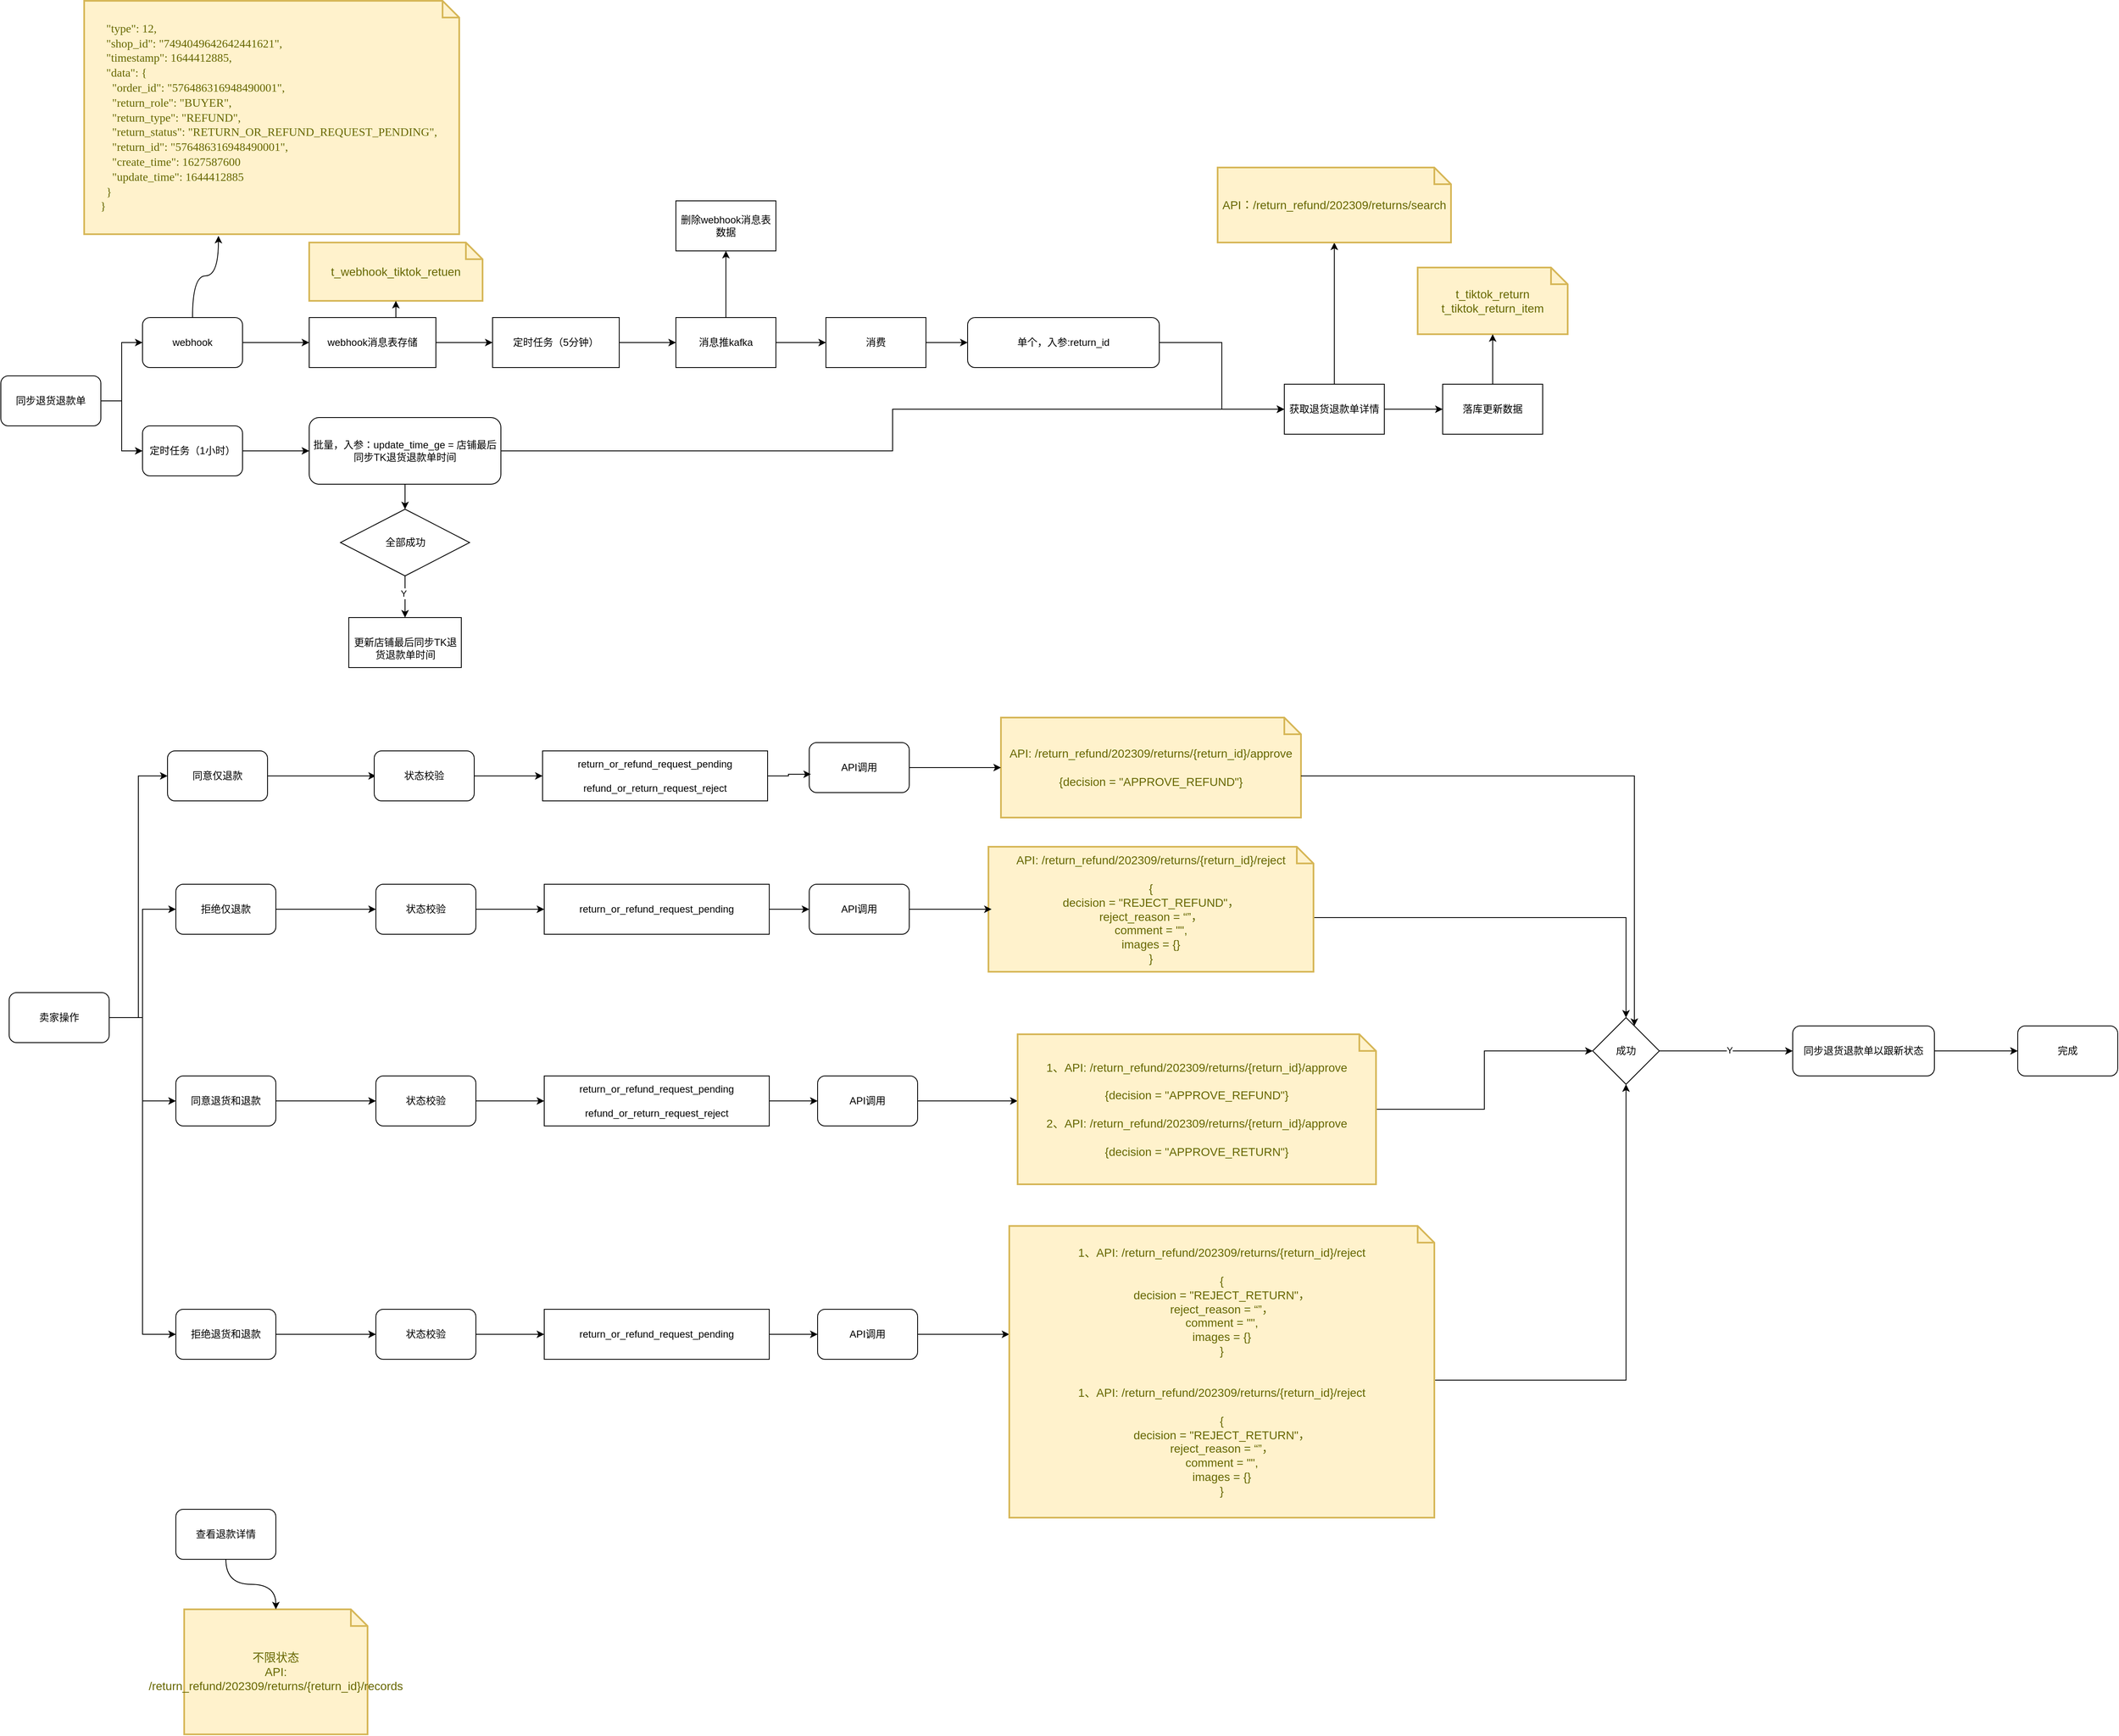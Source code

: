 <mxfile version="23.0.2" type="github">
  <diagram name="第 1 页" id="7Wf6cqTyHwaIPKZCL2vt">
    <mxGraphModel dx="1434" dy="2712" grid="1" gridSize="10" guides="1" tooltips="1" connect="1" arrows="1" fold="1" page="1" pageScale="1" pageWidth="1200" pageHeight="1920" math="0" shadow="0">
      <root>
        <mxCell id="0" />
        <mxCell id="1" parent="0" />
        <mxCell id="cwitm3p27Mh2OY6QhC1o-39" value="" style="edgeStyle=orthogonalEdgeStyle;rounded=0;orthogonalLoop=1;jettySize=auto;html=1;" edge="1" parent="1" source="cwitm3p27Mh2OY6QhC1o-1">
          <mxGeometry relative="1" as="geometry">
            <mxPoint x="370" y="130" as="targetPoint" />
          </mxGeometry>
        </mxCell>
        <mxCell id="cwitm3p27Mh2OY6QhC1o-1" value="webhook" style="rounded=1;whiteSpace=wrap;html=1;" vertex="1" parent="1">
          <mxGeometry x="170" y="100" width="120" height="60" as="geometry" />
        </mxCell>
        <mxCell id="cwitm3p27Mh2OY6QhC1o-25" style="edgeStyle=orthogonalEdgeStyle;rounded=0;orthogonalLoop=1;jettySize=auto;html=1;exitX=1;exitY=0.5;exitDx=0;exitDy=0;entryX=0;entryY=0.5;entryDx=0;entryDy=0;" edge="1" parent="1" source="cwitm3p27Mh2OY6QhC1o-2" target="cwitm3p27Mh2OY6QhC1o-1">
          <mxGeometry relative="1" as="geometry" />
        </mxCell>
        <mxCell id="cwitm3p27Mh2OY6QhC1o-26" style="edgeStyle=orthogonalEdgeStyle;rounded=0;orthogonalLoop=1;jettySize=auto;html=1;exitX=1;exitY=0.5;exitDx=0;exitDy=0;entryX=0;entryY=0.5;entryDx=0;entryDy=0;" edge="1" parent="1" source="cwitm3p27Mh2OY6QhC1o-2" target="cwitm3p27Mh2OY6QhC1o-3">
          <mxGeometry relative="1" as="geometry" />
        </mxCell>
        <mxCell id="cwitm3p27Mh2OY6QhC1o-2" value="同步退货退款单" style="rounded=1;whiteSpace=wrap;html=1;" vertex="1" parent="1">
          <mxGeometry y="170" width="120" height="60" as="geometry" />
        </mxCell>
        <mxCell id="cwitm3p27Mh2OY6QhC1o-18" value="" style="edgeStyle=orthogonalEdgeStyle;rounded=0;orthogonalLoop=1;jettySize=auto;html=1;" edge="1" parent="1" source="cwitm3p27Mh2OY6QhC1o-3" target="cwitm3p27Mh2OY6QhC1o-17">
          <mxGeometry relative="1" as="geometry" />
        </mxCell>
        <mxCell id="cwitm3p27Mh2OY6QhC1o-3" value="定时任务（1小时）" style="rounded=1;whiteSpace=wrap;html=1;" vertex="1" parent="1">
          <mxGeometry x="170" y="230" width="120" height="60" as="geometry" />
        </mxCell>
        <mxCell id="cwitm3p27Mh2OY6QhC1o-51" style="edgeStyle=orthogonalEdgeStyle;rounded=0;orthogonalLoop=1;jettySize=auto;html=1;exitX=1;exitY=0.5;exitDx=0;exitDy=0;entryX=0;entryY=0.5;entryDx=0;entryDy=0;" edge="1" parent="1" source="cwitm3p27Mh2OY6QhC1o-10" target="cwitm3p27Mh2OY6QhC1o-16">
          <mxGeometry relative="1" as="geometry" />
        </mxCell>
        <mxCell id="cwitm3p27Mh2OY6QhC1o-10" value="单个，入参:return_id" style="whiteSpace=wrap;html=1;rounded=1;" vertex="1" parent="1">
          <mxGeometry x="1160" y="100" width="230" height="60" as="geometry" />
        </mxCell>
        <mxCell id="cwitm3p27Mh2OY6QhC1o-14" value="&lt;pre style=&quot;outline: none; font-family: Courier; font-size: 14px; border: 0px; margin: 0px; padding: 0px; box-sizing: border-box; font-style: normal; font-variant-ligatures: normal; font-variant-caps: normal; font-weight: 400; letter-spacing: normal; text-align: start; text-indent: 0px; text-transform: none; word-spacing: 0px; -webkit-text-stroke-width: 0px; text-decoration-thickness: initial; text-decoration-style: initial; text-decoration-color: initial; display: block; color: var(--zep-neutral-text1); overflow-wrap: break-word; word-break: break-all; overflow-x: auto; background: var(--zep-neutral-bg2);&quot;&gt;&lt;code style=&quot;outline: none; font-family: monospace, monospace; font-size: 1em; border: 0px; margin: 0px; padding: 0px; box-sizing: border-box;&quot; class=&quot;language-JSON&quot;&gt;&lt;span style=&quot;outline: none; font-family: &amp;quot;TikTok Text&amp;quot;; margin: 0px; padding: 0px; border: 0px; -webkit-font-smoothing: antialiased; box-sizing: border-box;&quot;&gt;&lt;/span&gt;&lt;span style=&quot;outline: none; font-family: &amp;quot;TikTok Text&amp;quot;; margin: 0px; padding: 0px; border: 0px; -webkit-font-smoothing: antialiased; box-sizing: border-box;&quot;&gt;&lt;span style=&quot;outline: none; font-family: &amp;quot;TikTok Text&amp;quot;; margin: 0px; padding: 0px; border: 0px; -webkit-font-smoothing: antialiased; box-sizing: border-box;&quot;&gt;  &lt;/span&gt;&lt;span style=&quot;outline: none; font-family: &amp;quot;TikTok Text&amp;quot;; margin: 0px; padding: 0px; border: 0px; -webkit-font-smoothing: antialiased; box-sizing: border-box;&quot; class=&quot;hljs-attr&quot;&gt;&quot;type&quot;&lt;/span&gt;&lt;span style=&quot;outline: none; font-family: &amp;quot;TikTok Text&amp;quot;; margin: 0px; padding: 0px; border: 0px; -webkit-font-smoothing: antialiased; box-sizing: border-box;&quot;&gt;: &lt;/span&gt;&lt;span style=&quot;outline: none; font-family: &amp;quot;TikTok Text&amp;quot;; margin: 0px; padding: 0px; border: 0px; box-sizing: border-box; color: var(--zep-brand-normal); word-break: break-all;&quot;&gt;12&lt;/span&gt;&lt;span style=&quot;outline: none; font-family: &amp;quot;TikTok Text&amp;quot;; margin: 0px; padding: 0px; border: 0px; -webkit-font-smoothing: antialiased; box-sizing: border-box;&quot;&gt;,  &lt;br/&gt;&lt;/span&gt;&lt;/span&gt;&lt;span style=&quot;outline: none; font-family: &amp;quot;TikTok Text&amp;quot;; margin: 0px; padding: 0px; border: 0px; -webkit-font-smoothing: antialiased; box-sizing: border-box;&quot;&gt;&lt;span style=&quot;outline: none; font-family: &amp;quot;TikTok Text&amp;quot;; margin: 0px; padding: 0px; border: 0px; -webkit-font-smoothing: antialiased; box-sizing: border-box;&quot;&gt;  &lt;/span&gt;&lt;span style=&quot;outline: none; font-family: &amp;quot;TikTok Text&amp;quot;; margin: 0px; padding: 0px; border: 0px; -webkit-font-smoothing: antialiased; box-sizing: border-box;&quot; class=&quot;hljs-attr&quot;&gt;&quot;shop_id&quot;&lt;/span&gt;&lt;span style=&quot;outline: none; font-family: &amp;quot;TikTok Text&amp;quot;; margin: 0px; padding: 0px; border: 0px; -webkit-font-smoothing: antialiased; box-sizing: border-box;&quot;&gt;: &lt;/span&gt;&lt;span style=&quot;outline: none; font-family: &amp;quot;TikTok Text&amp;quot;; margin: 0px; padding: 0px; border: 0px; box-sizing: border-box; color: var(--zep-brand-normal); word-break: break-all;&quot;&gt;&quot;7494049642642441621&quot;&lt;/span&gt;&lt;span style=&quot;outline: none; font-family: &amp;quot;TikTok Text&amp;quot;; margin: 0px; padding: 0px; border: 0px; -webkit-font-smoothing: antialiased; box-sizing: border-box;&quot;&gt;,  &lt;br/&gt;&lt;/span&gt;&lt;/span&gt;&lt;span style=&quot;outline: none; font-family: &amp;quot;TikTok Text&amp;quot;; margin: 0px; padding: 0px; border: 0px; -webkit-font-smoothing: antialiased; box-sizing: border-box;&quot;&gt;&lt;span style=&quot;outline: none; font-family: &amp;quot;TikTok Text&amp;quot;; margin: 0px; padding: 0px; border: 0px; -webkit-font-smoothing: antialiased; box-sizing: border-box;&quot;&gt;  &lt;/span&gt;&lt;span style=&quot;outline: none; font-family: &amp;quot;TikTok Text&amp;quot;; margin: 0px; padding: 0px; border: 0px; -webkit-font-smoothing: antialiased; box-sizing: border-box;&quot; class=&quot;hljs-attr&quot;&gt;&quot;timestamp&quot;&lt;/span&gt;&lt;span style=&quot;outline: none; font-family: &amp;quot;TikTok Text&amp;quot;; margin: 0px; padding: 0px; border: 0px; -webkit-font-smoothing: antialiased; box-sizing: border-box;&quot;&gt;: &lt;/span&gt;&lt;span style=&quot;outline: none; font-family: &amp;quot;TikTok Text&amp;quot;; margin: 0px; padding: 0px; border: 0px; box-sizing: border-box; color: var(--zep-brand-normal); word-break: break-all;&quot;&gt;1644412885&lt;/span&gt;&lt;span style=&quot;outline: none; font-family: &amp;quot;TikTok Text&amp;quot;; margin: 0px; padding: 0px; border: 0px; -webkit-font-smoothing: antialiased; box-sizing: border-box;&quot;&gt;,  &lt;br/&gt;&lt;/span&gt;&lt;/span&gt;&lt;span style=&quot;outline: none; font-family: &amp;quot;TikTok Text&amp;quot;; margin: 0px; padding: 0px; border: 0px; -webkit-font-smoothing: antialiased; box-sizing: border-box;&quot;&gt;&lt;span style=&quot;outline: none; font-family: &amp;quot;TikTok Text&amp;quot;; margin: 0px; padding: 0px; border: 0px; -webkit-font-smoothing: antialiased; box-sizing: border-box;&quot;&gt;  &lt;/span&gt;&lt;span style=&quot;outline: none; font-family: &amp;quot;TikTok Text&amp;quot;; margin: 0px; padding: 0px; border: 0px; -webkit-font-smoothing: antialiased; box-sizing: border-box;&quot; class=&quot;hljs-attr&quot;&gt;&quot;data&quot;&lt;/span&gt;&lt;span style=&quot;outline: none; font-family: &amp;quot;TikTok Text&amp;quot;; margin: 0px; padding: 0px; border: 0px; -webkit-font-smoothing: antialiased; box-sizing: border-box;&quot;&gt;: {  &lt;br/&gt;&lt;/span&gt;&lt;/span&gt;&lt;span style=&quot;outline: none; font-family: &amp;quot;TikTok Text&amp;quot;; margin: 0px; padding: 0px; border: 0px; -webkit-font-smoothing: antialiased; box-sizing: border-box;&quot;&gt;&lt;span style=&quot;outline: none; font-family: &amp;quot;TikTok Text&amp;quot;; margin: 0px; padding: 0px; border: 0px; -webkit-font-smoothing: antialiased; box-sizing: border-box;&quot;&gt;    &lt;/span&gt;&lt;span style=&quot;outline: none; font-family: &amp;quot;TikTok Text&amp;quot;; margin: 0px; padding: 0px; border: 0px; -webkit-font-smoothing: antialiased; box-sizing: border-box;&quot; class=&quot;hljs-attr&quot;&gt;&quot;order_id&quot;&lt;/span&gt;&lt;span style=&quot;outline: none; font-family: &amp;quot;TikTok Text&amp;quot;; margin: 0px; padding: 0px; border: 0px; -webkit-font-smoothing: antialiased; box-sizing: border-box;&quot;&gt;: &lt;/span&gt;&lt;span style=&quot;outline: none; font-family: &amp;quot;TikTok Text&amp;quot;; margin: 0px; padding: 0px; border: 0px; box-sizing: border-box; color: var(--zep-brand-normal); word-break: break-all;&quot;&gt;&quot;576486316948490001&quot;&lt;/span&gt;&lt;span style=&quot;outline: none; font-family: &amp;quot;TikTok Text&amp;quot;; margin: 0px; padding: 0px; border: 0px; -webkit-font-smoothing: antialiased; box-sizing: border-box;&quot;&gt;,  &lt;br/&gt;&lt;/span&gt;&lt;/span&gt;&lt;span style=&quot;outline: none; font-family: &amp;quot;TikTok Text&amp;quot;; margin: 0px; padding: 0px; border: 0px; -webkit-font-smoothing: antialiased; box-sizing: border-box;&quot;&gt;&lt;span style=&quot;outline: none; font-family: &amp;quot;TikTok Text&amp;quot;; margin: 0px; padding: 0px; border: 0px; -webkit-font-smoothing: antialiased; box-sizing: border-box;&quot;&gt;    &lt;/span&gt;&lt;span style=&quot;outline: none; font-family: &amp;quot;TikTok Text&amp;quot;; margin: 0px; padding: 0px; border: 0px; -webkit-font-smoothing: antialiased; box-sizing: border-box;&quot; class=&quot;hljs-attr&quot;&gt;&quot;return_role&quot;&lt;/span&gt;&lt;span style=&quot;outline: none; font-family: &amp;quot;TikTok Text&amp;quot;; margin: 0px; padding: 0px; border: 0px; -webkit-font-smoothing: antialiased; box-sizing: border-box;&quot;&gt;: &lt;/span&gt;&lt;span style=&quot;outline: none; font-family: &amp;quot;TikTok Text&amp;quot;; margin: 0px; padding: 0px; border: 0px; box-sizing: border-box; color: var(--zep-brand-normal); word-break: break-all;&quot;&gt;&quot;BUYER&quot;&lt;/span&gt;&lt;span style=&quot;outline: none; font-family: &amp;quot;TikTok Text&amp;quot;; margin: 0px; padding: 0px; border: 0px; -webkit-font-smoothing: antialiased; box-sizing: border-box;&quot;&gt;,  &lt;br/&gt;&lt;/span&gt;&lt;/span&gt;&lt;span style=&quot;outline: none; font-family: &amp;quot;TikTok Text&amp;quot;; margin: 0px; padding: 0px; border: 0px; -webkit-font-smoothing: antialiased; box-sizing: border-box;&quot;&gt;&lt;span style=&quot;outline: none; font-family: &amp;quot;TikTok Text&amp;quot;; margin: 0px; padding: 0px; border: 0px; -webkit-font-smoothing: antialiased; box-sizing: border-box;&quot;&gt;    &lt;/span&gt;&lt;span style=&quot;outline: none; font-family: &amp;quot;TikTok Text&amp;quot;; margin: 0px; padding: 0px; border: 0px; -webkit-font-smoothing: antialiased; box-sizing: border-box;&quot; class=&quot;hljs-attr&quot;&gt;&quot;return_type&quot;&lt;/span&gt;&lt;span style=&quot;outline: none; font-family: &amp;quot;TikTok Text&amp;quot;; margin: 0px; padding: 0px; border: 0px; -webkit-font-smoothing: antialiased; box-sizing: border-box;&quot;&gt;: &lt;/span&gt;&lt;span style=&quot;outline: none; font-family: &amp;quot;TikTok Text&amp;quot;; margin: 0px; padding: 0px; border: 0px; box-sizing: border-box; color: var(--zep-brand-normal); word-break: break-all;&quot;&gt;&quot;REFUND&quot;&lt;/span&gt;&lt;span style=&quot;outline: none; font-family: &amp;quot;TikTok Text&amp;quot;; margin: 0px; padding: 0px; border: 0px; -webkit-font-smoothing: antialiased; box-sizing: border-box;&quot;&gt;,  &lt;br/&gt;&lt;/span&gt;&lt;/span&gt;&lt;span style=&quot;outline: none; font-family: &amp;quot;TikTok Text&amp;quot;; margin: 0px; padding: 0px; border: 0px; -webkit-font-smoothing: antialiased; box-sizing: border-box;&quot;&gt;&lt;span style=&quot;outline: none; font-family: &amp;quot;TikTok Text&amp;quot;; margin: 0px; padding: 0px; border: 0px; -webkit-font-smoothing: antialiased; box-sizing: border-box;&quot;&gt;    &lt;/span&gt;&lt;span style=&quot;outline: none; font-family: &amp;quot;TikTok Text&amp;quot;; margin: 0px; padding: 0px; border: 0px; -webkit-font-smoothing: antialiased; box-sizing: border-box;&quot; class=&quot;hljs-attr&quot;&gt;&quot;return_status&quot;&lt;/span&gt;&lt;span style=&quot;outline: none; font-family: &amp;quot;TikTok Text&amp;quot;; margin: 0px; padding: 0px; border: 0px; -webkit-font-smoothing: antialiased; box-sizing: border-box;&quot;&gt;: &lt;/span&gt;&lt;span style=&quot;outline: none; font-family: &amp;quot;TikTok Text&amp;quot;; margin: 0px; padding: 0px; border: 0px; box-sizing: border-box; color: var(--zep-brand-normal); word-break: break-all;&quot;&gt;&quot;RETURN_OR_REFUND_REQUEST_PENDING&quot;&lt;/span&gt;&lt;span style=&quot;outline: none; font-family: &amp;quot;TikTok Text&amp;quot;; margin: 0px; padding: 0px; border: 0px; -webkit-font-smoothing: antialiased; box-sizing: border-box;&quot;&gt;,  &lt;br/&gt;&lt;/span&gt;&lt;/span&gt;&lt;span style=&quot;outline: none; font-family: &amp;quot;TikTok Text&amp;quot;; margin: 0px; padding: 0px; border: 0px; -webkit-font-smoothing: antialiased; box-sizing: border-box;&quot;&gt;&lt;span style=&quot;outline: none; font-family: &amp;quot;TikTok Text&amp;quot;; margin: 0px; padding: 0px; border: 0px; -webkit-font-smoothing: antialiased; box-sizing: border-box;&quot;&gt;    &lt;/span&gt;&lt;span style=&quot;outline: none; font-family: &amp;quot;TikTok Text&amp;quot;; margin: 0px; padding: 0px; border: 0px; -webkit-font-smoothing: antialiased; box-sizing: border-box;&quot; class=&quot;hljs-attr&quot;&gt;&quot;return_id&quot;&lt;/span&gt;&lt;span style=&quot;outline: none; font-family: &amp;quot;TikTok Text&amp;quot;; margin: 0px; padding: 0px; border: 0px; -webkit-font-smoothing: antialiased; box-sizing: border-box;&quot;&gt;: &lt;/span&gt;&lt;span style=&quot;outline: none; font-family: &amp;quot;TikTok Text&amp;quot;; margin: 0px; padding: 0px; border: 0px; box-sizing: border-box; color: var(--zep-brand-normal); word-break: break-all;&quot;&gt;&quot;576486316948490001&quot;&lt;/span&gt;&lt;span style=&quot;outline: none; font-family: &amp;quot;TikTok Text&amp;quot;; margin: 0px; padding: 0px; border: 0px; -webkit-font-smoothing: antialiased; box-sizing: border-box;&quot;&gt;,  &lt;br/&gt;&lt;/span&gt;&lt;/span&gt;&lt;span style=&quot;outline: none; font-family: &amp;quot;TikTok Text&amp;quot;; margin: 0px; padding: 0px; border: 0px; -webkit-font-smoothing: antialiased; box-sizing: border-box;&quot;&gt;&lt;span style=&quot;outline: none; font-family: &amp;quot;TikTok Text&amp;quot;; margin: 0px; padding: 0px; border: 0px; -webkit-font-smoothing: antialiased; box-sizing: border-box;&quot;&gt;    &lt;/span&gt;&lt;span style=&quot;outline: none; font-family: &amp;quot;TikTok Text&amp;quot;; margin: 0px; padding: 0px; border: 0px; -webkit-font-smoothing: antialiased; box-sizing: border-box;&quot; class=&quot;hljs-attr&quot;&gt;&quot;create_time&quot;&lt;/span&gt;&lt;span style=&quot;outline: none; font-family: &amp;quot;TikTok Text&amp;quot;; margin: 0px; padding: 0px; border: 0px; -webkit-font-smoothing: antialiased; box-sizing: border-box;&quot;&gt;: &lt;/span&gt;&lt;span style=&quot;outline: none; font-family: &amp;quot;TikTok Text&amp;quot;; margin: 0px; padding: 0px; border: 0px; box-sizing: border-box; color: var(--zep-brand-normal); word-break: break-all;&quot;&gt;1627587600&lt;/span&gt;&lt;span style=&quot;outline: none; font-family: &amp;quot;TikTok Text&amp;quot;; margin: 0px; padding: 0px; border: 0px; -webkit-font-smoothing: antialiased; box-sizing: border-box;&quot;&gt;  &lt;br/&gt;&lt;/span&gt;&lt;/span&gt;&lt;span style=&quot;outline: none; font-family: &amp;quot;TikTok Text&amp;quot;; margin: 0px; padding: 0px; border: 0px; -webkit-font-smoothing: antialiased; box-sizing: border-box;&quot;&gt;&lt;span style=&quot;outline: none; font-family: &amp;quot;TikTok Text&amp;quot;; margin: 0px; padding: 0px; border: 0px; -webkit-font-smoothing: antialiased; box-sizing: border-box;&quot;&gt;    &lt;/span&gt;&lt;span style=&quot;outline: none; font-family: &amp;quot;TikTok Text&amp;quot;; margin: 0px; padding: 0px; border: 0px; box-sizing: border-box; color: var(--zep-brand-normal); word-break: break-all;&quot;&gt;&quot;update_time&quot;&lt;/span&gt;&lt;span style=&quot;outline: none; font-family: &amp;quot;TikTok Text&amp;quot;; margin: 0px; padding: 0px; border: 0px; -webkit-font-smoothing: antialiased; box-sizing: border-box;&quot;&gt;: &lt;/span&gt;&lt;span style=&quot;outline: none; font-family: &amp;quot;TikTok Text&amp;quot;; margin: 0px; padding: 0px; border: 0px; box-sizing: border-box; color: var(--zep-brand-normal); word-break: break-all;&quot;&gt;1644412885&lt;/span&gt;&lt;span style=&quot;outline: none; font-family: &amp;quot;TikTok Text&amp;quot;; margin: 0px; padding: 0px; border: 0px; -webkit-font-smoothing: antialiased; box-sizing: border-box;&quot;&gt;  &lt;br/&gt;&lt;/span&gt;&lt;/span&gt;&lt;span style=&quot;outline: none; font-family: &amp;quot;TikTok Text&amp;quot;; margin: 0px; padding: 0px; border: 0px; -webkit-font-smoothing: antialiased; box-sizing: border-box;&quot;&gt;  }  &lt;br/&gt;&lt;/span&gt;&lt;span style=&quot;outline: none; font-family: &amp;quot;TikTok Text&amp;quot;; margin: 0px; padding: 0px; border: 0px; -webkit-font-smoothing: antialiased; box-sizing: border-box;&quot;&gt;}&lt;/span&gt;&lt;/code&gt;&lt;/pre&gt;" style="shape=note;strokeWidth=2;fontSize=14;size=20;whiteSpace=wrap;html=1;fillColor=#fff2cc;strokeColor=#d6b656;fontColor=#666600;" vertex="1" parent="1">
          <mxGeometry x="100" y="-280" width="450" height="280" as="geometry" />
        </mxCell>
        <mxCell id="cwitm3p27Mh2OY6QhC1o-15" style="edgeStyle=orthogonalEdgeStyle;rounded=0;orthogonalLoop=1;jettySize=auto;html=1;exitX=0.5;exitY=0;exitDx=0;exitDy=0;entryX=0.358;entryY=1.007;entryDx=0;entryDy=0;entryPerimeter=0;curved=1;" edge="1" parent="1" source="cwitm3p27Mh2OY6QhC1o-1" target="cwitm3p27Mh2OY6QhC1o-14">
          <mxGeometry relative="1" as="geometry" />
        </mxCell>
        <mxCell id="cwitm3p27Mh2OY6QhC1o-24" style="edgeStyle=orthogonalEdgeStyle;rounded=0;orthogonalLoop=1;jettySize=auto;html=1;exitX=0.5;exitY=0;exitDx=0;exitDy=0;curved=1;" edge="1" parent="1" source="cwitm3p27Mh2OY6QhC1o-16" target="cwitm3p27Mh2OY6QhC1o-23">
          <mxGeometry relative="1" as="geometry" />
        </mxCell>
        <mxCell id="cwitm3p27Mh2OY6QhC1o-28" style="edgeStyle=orthogonalEdgeStyle;rounded=0;orthogonalLoop=1;jettySize=auto;html=1;exitX=1;exitY=0.5;exitDx=0;exitDy=0;" edge="1" parent="1" source="cwitm3p27Mh2OY6QhC1o-16" target="cwitm3p27Mh2OY6QhC1o-27">
          <mxGeometry relative="1" as="geometry" />
        </mxCell>
        <mxCell id="cwitm3p27Mh2OY6QhC1o-16" value="获取退货退款单详情" style="rounded=0;whiteSpace=wrap;html=1;" vertex="1" parent="1">
          <mxGeometry x="1540" y="180" width="120" height="60" as="geometry" />
        </mxCell>
        <mxCell id="cwitm3p27Mh2OY6QhC1o-32" style="edgeStyle=orthogonalEdgeStyle;rounded=0;orthogonalLoop=1;jettySize=auto;html=1;exitX=0.5;exitY=1;exitDx=0;exitDy=0;entryX=0.5;entryY=0;entryDx=0;entryDy=0;" edge="1" parent="1" source="cwitm3p27Mh2OY6QhC1o-17" target="cwitm3p27Mh2OY6QhC1o-31">
          <mxGeometry relative="1" as="geometry" />
        </mxCell>
        <mxCell id="cwitm3p27Mh2OY6QhC1o-52" style="edgeStyle=orthogonalEdgeStyle;rounded=0;orthogonalLoop=1;jettySize=auto;html=1;exitX=1;exitY=0.5;exitDx=0;exitDy=0;" edge="1" parent="1" source="cwitm3p27Mh2OY6QhC1o-17" target="cwitm3p27Mh2OY6QhC1o-16">
          <mxGeometry relative="1" as="geometry" />
        </mxCell>
        <mxCell id="cwitm3p27Mh2OY6QhC1o-17" value="批量，入参：update_time_ge = 店铺最后同步TK退货退款单时间" style="whiteSpace=wrap;html=1;rounded=1;" vertex="1" parent="1">
          <mxGeometry x="370" y="220" width="230" height="80" as="geometry" />
        </mxCell>
        <mxCell id="cwitm3p27Mh2OY6QhC1o-23" value="API：/return_refund/202309/returns/search" style="shape=note;strokeWidth=2;fontSize=14;size=20;whiteSpace=wrap;html=1;fillColor=#fff2cc;strokeColor=#d6b656;fontColor=#666600;" vertex="1" parent="1">
          <mxGeometry x="1460" y="-80" width="280" height="90" as="geometry" />
        </mxCell>
        <mxCell id="cwitm3p27Mh2OY6QhC1o-27" value="落库更新数据" style="rounded=0;whiteSpace=wrap;html=1;" vertex="1" parent="1">
          <mxGeometry x="1730" y="180" width="120" height="60" as="geometry" />
        </mxCell>
        <mxCell id="cwitm3p27Mh2OY6QhC1o-105" style="edgeStyle=orthogonalEdgeStyle;rounded=0;orthogonalLoop=1;jettySize=auto;html=1;exitX=1;exitY=0.5;exitDx=0;exitDy=0;entryX=0;entryY=0.5;entryDx=0;entryDy=0;" edge="1" parent="1" source="cwitm3p27Mh2OY6QhC1o-30" target="cwitm3p27Mh2OY6QhC1o-55">
          <mxGeometry relative="1" as="geometry" />
        </mxCell>
        <mxCell id="cwitm3p27Mh2OY6QhC1o-106" style="edgeStyle=orthogonalEdgeStyle;rounded=0;orthogonalLoop=1;jettySize=auto;html=1;exitX=1;exitY=0.5;exitDx=0;exitDy=0;entryX=0;entryY=0.5;entryDx=0;entryDy=0;" edge="1" parent="1" source="cwitm3p27Mh2OY6QhC1o-30" target="cwitm3p27Mh2OY6QhC1o-61">
          <mxGeometry relative="1" as="geometry" />
        </mxCell>
        <mxCell id="cwitm3p27Mh2OY6QhC1o-107" style="edgeStyle=orthogonalEdgeStyle;rounded=0;orthogonalLoop=1;jettySize=auto;html=1;exitX=1;exitY=0.5;exitDx=0;exitDy=0;entryX=0;entryY=0.5;entryDx=0;entryDy=0;" edge="1" parent="1" source="cwitm3p27Mh2OY6QhC1o-30" target="cwitm3p27Mh2OY6QhC1o-56">
          <mxGeometry relative="1" as="geometry" />
        </mxCell>
        <mxCell id="cwitm3p27Mh2OY6QhC1o-108" style="edgeStyle=orthogonalEdgeStyle;rounded=0;orthogonalLoop=1;jettySize=auto;html=1;exitX=1;exitY=0.5;exitDx=0;exitDy=0;entryX=0;entryY=0.5;entryDx=0;entryDy=0;" edge="1" parent="1" source="cwitm3p27Mh2OY6QhC1o-30" target="cwitm3p27Mh2OY6QhC1o-57">
          <mxGeometry relative="1" as="geometry" />
        </mxCell>
        <mxCell id="cwitm3p27Mh2OY6QhC1o-30" value="卖家操作" style="rounded=1;whiteSpace=wrap;html=1;" vertex="1" parent="1">
          <mxGeometry x="10" y="910" width="120" height="60" as="geometry" />
        </mxCell>
        <mxCell id="cwitm3p27Mh2OY6QhC1o-34" value="" style="edgeStyle=orthogonalEdgeStyle;rounded=0;orthogonalLoop=1;jettySize=auto;html=1;" edge="1" parent="1" source="cwitm3p27Mh2OY6QhC1o-31" target="cwitm3p27Mh2OY6QhC1o-33">
          <mxGeometry relative="1" as="geometry" />
        </mxCell>
        <mxCell id="cwitm3p27Mh2OY6QhC1o-36" value="Y" style="edgeLabel;html=1;align=center;verticalAlign=middle;resizable=0;points=[];" vertex="1" connectable="0" parent="cwitm3p27Mh2OY6QhC1o-34">
          <mxGeometry x="-0.16" y="-2" relative="1" as="geometry">
            <mxPoint as="offset" />
          </mxGeometry>
        </mxCell>
        <mxCell id="cwitm3p27Mh2OY6QhC1o-31" value="全部成功" style="rhombus;whiteSpace=wrap;html=1;" vertex="1" parent="1">
          <mxGeometry x="407.5" y="330" width="155" height="80" as="geometry" />
        </mxCell>
        <mxCell id="cwitm3p27Mh2OY6QhC1o-33" value="&lt;br&gt; 更新店铺最后同步TK退货退款单时间&lt;br&gt;" style="whiteSpace=wrap;html=1;" vertex="1" parent="1">
          <mxGeometry x="417.5" y="460" width="135" height="60" as="geometry" />
        </mxCell>
        <mxCell id="cwitm3p27Mh2OY6QhC1o-45" value="" style="edgeStyle=orthogonalEdgeStyle;rounded=0;orthogonalLoop=1;jettySize=auto;html=1;" edge="1" parent="1" source="cwitm3p27Mh2OY6QhC1o-37" target="cwitm3p27Mh2OY6QhC1o-44">
          <mxGeometry relative="1" as="geometry" />
        </mxCell>
        <mxCell id="cwitm3p27Mh2OY6QhC1o-37" value="定时任务（5分钟）" style="rounded=0;whiteSpace=wrap;html=1;" vertex="1" parent="1">
          <mxGeometry x="590" y="100" width="152" height="60" as="geometry" />
        </mxCell>
        <mxCell id="cwitm3p27Mh2OY6QhC1o-43" style="edgeStyle=orthogonalEdgeStyle;rounded=0;orthogonalLoop=1;jettySize=auto;html=1;exitX=1;exitY=0.5;exitDx=0;exitDy=0;entryX=0;entryY=0.5;entryDx=0;entryDy=0;" edge="1" parent="1" source="cwitm3p27Mh2OY6QhC1o-40" target="cwitm3p27Mh2OY6QhC1o-37">
          <mxGeometry relative="1" as="geometry" />
        </mxCell>
        <mxCell id="cwitm3p27Mh2OY6QhC1o-40" value="webhook消息表存储" style="rounded=0;whiteSpace=wrap;html=1;" vertex="1" parent="1">
          <mxGeometry x="370" y="100" width="152" height="60" as="geometry" />
        </mxCell>
        <mxCell id="cwitm3p27Mh2OY6QhC1o-41" value="t_webhook_tiktok_retuen" style="shape=note;strokeWidth=2;fontSize=14;size=20;whiteSpace=wrap;html=1;fillColor=#fff2cc;strokeColor=#d6b656;fontColor=#666600;" vertex="1" parent="1">
          <mxGeometry x="370" y="10" width="208" height="70" as="geometry" />
        </mxCell>
        <mxCell id="cwitm3p27Mh2OY6QhC1o-42" style="edgeStyle=orthogonalEdgeStyle;rounded=0;orthogonalLoop=1;jettySize=auto;html=1;exitX=0.5;exitY=0;exitDx=0;exitDy=0;entryX=0.5;entryY=1;entryDx=0;entryDy=0;entryPerimeter=0;" edge="1" parent="1" source="cwitm3p27Mh2OY6QhC1o-40" target="cwitm3p27Mh2OY6QhC1o-41">
          <mxGeometry relative="1" as="geometry" />
        </mxCell>
        <mxCell id="cwitm3p27Mh2OY6QhC1o-47" value="" style="edgeStyle=orthogonalEdgeStyle;rounded=0;orthogonalLoop=1;jettySize=auto;html=1;" edge="1" parent="1" source="cwitm3p27Mh2OY6QhC1o-44" target="cwitm3p27Mh2OY6QhC1o-46">
          <mxGeometry relative="1" as="geometry" />
        </mxCell>
        <mxCell id="cwitm3p27Mh2OY6QhC1o-49" value="" style="edgeStyle=orthogonalEdgeStyle;rounded=0;orthogonalLoop=1;jettySize=auto;html=1;" edge="1" parent="1" source="cwitm3p27Mh2OY6QhC1o-44" target="cwitm3p27Mh2OY6QhC1o-48">
          <mxGeometry relative="1" as="geometry" />
        </mxCell>
        <mxCell id="cwitm3p27Mh2OY6QhC1o-44" value="消息推kafka" style="whiteSpace=wrap;html=1;rounded=0;" vertex="1" parent="1">
          <mxGeometry x="810" y="100" width="120" height="60" as="geometry" />
        </mxCell>
        <mxCell id="cwitm3p27Mh2OY6QhC1o-50" style="edgeStyle=orthogonalEdgeStyle;rounded=0;orthogonalLoop=1;jettySize=auto;html=1;exitX=1;exitY=0.5;exitDx=0;exitDy=0;entryX=0;entryY=0.5;entryDx=0;entryDy=0;" edge="1" parent="1" source="cwitm3p27Mh2OY6QhC1o-46" target="cwitm3p27Mh2OY6QhC1o-10">
          <mxGeometry relative="1" as="geometry" />
        </mxCell>
        <mxCell id="cwitm3p27Mh2OY6QhC1o-46" value="消费" style="whiteSpace=wrap;html=1;rounded=0;" vertex="1" parent="1">
          <mxGeometry x="990" y="100" width="120" height="60" as="geometry" />
        </mxCell>
        <mxCell id="cwitm3p27Mh2OY6QhC1o-48" value="删除webhook消息表数据" style="whiteSpace=wrap;html=1;rounded=0;" vertex="1" parent="1">
          <mxGeometry x="810" y="-40" width="120" height="60" as="geometry" />
        </mxCell>
        <mxCell id="cwitm3p27Mh2OY6QhC1o-53" value="t_tiktok_return&lt;br&gt;t_tiktok_return_item" style="shape=note;strokeWidth=2;fontSize=14;size=20;whiteSpace=wrap;html=1;fillColor=#fff2cc;strokeColor=#d6b656;fontColor=#666600;" vertex="1" parent="1">
          <mxGeometry x="1700" y="40" width="180" height="80" as="geometry" />
        </mxCell>
        <mxCell id="cwitm3p27Mh2OY6QhC1o-54" style="edgeStyle=orthogonalEdgeStyle;rounded=0;orthogonalLoop=1;jettySize=auto;html=1;exitX=0.5;exitY=0;exitDx=0;exitDy=0;entryX=0.5;entryY=1;entryDx=0;entryDy=0;entryPerimeter=0;curved=1;" edge="1" parent="1" source="cwitm3p27Mh2OY6QhC1o-27" target="cwitm3p27Mh2OY6QhC1o-53">
          <mxGeometry relative="1" as="geometry" />
        </mxCell>
        <mxCell id="cwitm3p27Mh2OY6QhC1o-68" style="edgeStyle=orthogonalEdgeStyle;rounded=0;orthogonalLoop=1;jettySize=auto;html=1;exitX=1;exitY=0.5;exitDx=0;exitDy=0;entryX=0;entryY=0.5;entryDx=0;entryDy=0;" edge="1" parent="1" source="cwitm3p27Mh2OY6QhC1o-55">
          <mxGeometry relative="1" as="geometry">
            <mxPoint x="450" y="650" as="targetPoint" />
          </mxGeometry>
        </mxCell>
        <mxCell id="cwitm3p27Mh2OY6QhC1o-55" value="同意仅退款" style="rounded=1;whiteSpace=wrap;html=1;" vertex="1" parent="1">
          <mxGeometry x="200" y="620" width="120" height="60" as="geometry" />
        </mxCell>
        <mxCell id="cwitm3p27Mh2OY6QhC1o-81" style="edgeStyle=orthogonalEdgeStyle;rounded=0;orthogonalLoop=1;jettySize=auto;html=1;exitX=1;exitY=0.5;exitDx=0;exitDy=0;" edge="1" parent="1" source="cwitm3p27Mh2OY6QhC1o-56" target="cwitm3p27Mh2OY6QhC1o-79">
          <mxGeometry relative="1" as="geometry" />
        </mxCell>
        <mxCell id="cwitm3p27Mh2OY6QhC1o-56" value="同意退货和退款" style="rounded=1;whiteSpace=wrap;html=1;" vertex="1" parent="1">
          <mxGeometry x="210" y="1010" width="120" height="60" as="geometry" />
        </mxCell>
        <mxCell id="cwitm3p27Mh2OY6QhC1o-85" style="edgeStyle=orthogonalEdgeStyle;rounded=0;orthogonalLoop=1;jettySize=auto;html=1;exitX=1;exitY=0.5;exitDx=0;exitDy=0;entryX=0;entryY=0.5;entryDx=0;entryDy=0;" edge="1" parent="1" source="cwitm3p27Mh2OY6QhC1o-57" target="cwitm3p27Mh2OY6QhC1o-83">
          <mxGeometry relative="1" as="geometry" />
        </mxCell>
        <mxCell id="cwitm3p27Mh2OY6QhC1o-57" value="拒绝退货和退款" style="rounded=1;whiteSpace=wrap;html=1;" vertex="1" parent="1">
          <mxGeometry x="210" y="1290" width="120" height="60" as="geometry" />
        </mxCell>
        <mxCell id="cwitm3p27Mh2OY6QhC1o-58" value="查看退款详情" style="rounded=1;whiteSpace=wrap;html=1;" vertex="1" parent="1">
          <mxGeometry x="210" y="1530" width="120" height="60" as="geometry" />
        </mxCell>
        <mxCell id="cwitm3p27Mh2OY6QhC1o-59" value="不限状态&lt;br&gt;API: /return_refund/202309/returns/{return_id}/records" style="shape=note;strokeWidth=2;fontSize=14;size=20;whiteSpace=wrap;html=1;fillColor=#fff2cc;strokeColor=#d6b656;fontColor=#666600;" vertex="1" parent="1">
          <mxGeometry x="220" y="1650" width="220" height="150" as="geometry" />
        </mxCell>
        <mxCell id="cwitm3p27Mh2OY6QhC1o-60" style="edgeStyle=orthogonalEdgeStyle;rounded=0;orthogonalLoop=1;jettySize=auto;html=1;exitX=0.5;exitY=1;exitDx=0;exitDy=0;entryX=0.5;entryY=0;entryDx=0;entryDy=0;entryPerimeter=0;curved=1;" edge="1" parent="1" source="cwitm3p27Mh2OY6QhC1o-58" target="cwitm3p27Mh2OY6QhC1o-59">
          <mxGeometry relative="1" as="geometry" />
        </mxCell>
        <mxCell id="cwitm3p27Mh2OY6QhC1o-76" style="edgeStyle=orthogonalEdgeStyle;rounded=0;orthogonalLoop=1;jettySize=auto;html=1;exitX=1;exitY=0.5;exitDx=0;exitDy=0;entryX=0;entryY=0.5;entryDx=0;entryDy=0;" edge="1" parent="1" source="cwitm3p27Mh2OY6QhC1o-61" target="cwitm3p27Mh2OY6QhC1o-74">
          <mxGeometry relative="1" as="geometry" />
        </mxCell>
        <mxCell id="cwitm3p27Mh2OY6QhC1o-61" value="拒绝仅退款" style="rounded=1;whiteSpace=wrap;html=1;" vertex="1" parent="1">
          <mxGeometry x="210" y="780" width="120" height="60" as="geometry" />
        </mxCell>
        <mxCell id="cwitm3p27Mh2OY6QhC1o-72" style="edgeStyle=orthogonalEdgeStyle;rounded=0;orthogonalLoop=1;jettySize=auto;html=1;exitX=1;exitY=0.5;exitDx=0;exitDy=0;" edge="1" parent="1" source="cwitm3p27Mh2OY6QhC1o-70" target="cwitm3p27Mh2OY6QhC1o-71">
          <mxGeometry relative="1" as="geometry" />
        </mxCell>
        <mxCell id="cwitm3p27Mh2OY6QhC1o-70" value="状态校验" style="rounded=1;whiteSpace=wrap;html=1;" vertex="1" parent="1">
          <mxGeometry x="448" y="620" width="120" height="60" as="geometry" />
        </mxCell>
        <mxCell id="cwitm3p27Mh2OY6QhC1o-71" value="&lt;div class=&quot;lake-content&quot;&gt;return_or_refund_request_pending&lt;/div&gt;&lt;br&gt;&lt;div class=&quot;lake-content&quot;&gt;refund_or_return_request_reject&lt;/div&gt;" style="rounded=0;whiteSpace=wrap;html=1;" vertex="1" parent="1">
          <mxGeometry x="650" y="620" width="270" height="60" as="geometry" />
        </mxCell>
        <mxCell id="cwitm3p27Mh2OY6QhC1o-73" style="edgeStyle=orthogonalEdgeStyle;rounded=0;orthogonalLoop=1;jettySize=auto;html=1;exitX=1;exitY=0.5;exitDx=0;exitDy=0;" edge="1" parent="1" source="cwitm3p27Mh2OY6QhC1o-74" target="cwitm3p27Mh2OY6QhC1o-75">
          <mxGeometry relative="1" as="geometry" />
        </mxCell>
        <mxCell id="cwitm3p27Mh2OY6QhC1o-74" value="状态校验" style="rounded=1;whiteSpace=wrap;html=1;" vertex="1" parent="1">
          <mxGeometry x="450" y="780" width="120" height="60" as="geometry" />
        </mxCell>
        <mxCell id="cwitm3p27Mh2OY6QhC1o-100" style="edgeStyle=orthogonalEdgeStyle;rounded=0;orthogonalLoop=1;jettySize=auto;html=1;exitX=1;exitY=0.5;exitDx=0;exitDy=0;entryX=0;entryY=0.5;entryDx=0;entryDy=0;" edge="1" parent="1" source="cwitm3p27Mh2OY6QhC1o-75" target="cwitm3p27Mh2OY6QhC1o-89">
          <mxGeometry relative="1" as="geometry" />
        </mxCell>
        <mxCell id="cwitm3p27Mh2OY6QhC1o-75" value="&lt;div class=&quot;lake-content&quot;&gt;return_or_refund_request_pending&lt;/div&gt;" style="rounded=0;whiteSpace=wrap;html=1;" vertex="1" parent="1">
          <mxGeometry x="652" y="780" width="270" height="60" as="geometry" />
        </mxCell>
        <mxCell id="cwitm3p27Mh2OY6QhC1o-78" style="edgeStyle=orthogonalEdgeStyle;rounded=0;orthogonalLoop=1;jettySize=auto;html=1;exitX=1;exitY=0.5;exitDx=0;exitDy=0;" edge="1" parent="1" source="cwitm3p27Mh2OY6QhC1o-79" target="cwitm3p27Mh2OY6QhC1o-80">
          <mxGeometry relative="1" as="geometry" />
        </mxCell>
        <mxCell id="cwitm3p27Mh2OY6QhC1o-79" value="状态校验" style="rounded=1;whiteSpace=wrap;html=1;" vertex="1" parent="1">
          <mxGeometry x="450" y="1010" width="120" height="60" as="geometry" />
        </mxCell>
        <mxCell id="cwitm3p27Mh2OY6QhC1o-101" style="edgeStyle=orthogonalEdgeStyle;rounded=0;orthogonalLoop=1;jettySize=auto;html=1;exitX=1;exitY=0.5;exitDx=0;exitDy=0;" edge="1" parent="1" source="cwitm3p27Mh2OY6QhC1o-80" target="cwitm3p27Mh2OY6QhC1o-90">
          <mxGeometry relative="1" as="geometry" />
        </mxCell>
        <mxCell id="cwitm3p27Mh2OY6QhC1o-80" value="&lt;div class=&quot;lake-content&quot;&gt;return_or_refund_request_pending&lt;/div&gt;&lt;br&gt;&lt;div class=&quot;lake-content&quot;&gt;refund_or_return_request_reject&lt;/div&gt;" style="rounded=0;whiteSpace=wrap;html=1;" vertex="1" parent="1">
          <mxGeometry x="652" y="1010" width="270" height="60" as="geometry" />
        </mxCell>
        <mxCell id="cwitm3p27Mh2OY6QhC1o-82" style="edgeStyle=orthogonalEdgeStyle;rounded=0;orthogonalLoop=1;jettySize=auto;html=1;exitX=1;exitY=0.5;exitDx=0;exitDy=0;" edge="1" parent="1" source="cwitm3p27Mh2OY6QhC1o-83" target="cwitm3p27Mh2OY6QhC1o-84">
          <mxGeometry relative="1" as="geometry" />
        </mxCell>
        <mxCell id="cwitm3p27Mh2OY6QhC1o-83" value="状态校验" style="rounded=1;whiteSpace=wrap;html=1;" vertex="1" parent="1">
          <mxGeometry x="450" y="1290" width="120" height="60" as="geometry" />
        </mxCell>
        <mxCell id="cwitm3p27Mh2OY6QhC1o-102" style="edgeStyle=orthogonalEdgeStyle;rounded=0;orthogonalLoop=1;jettySize=auto;html=1;exitX=1;exitY=0.5;exitDx=0;exitDy=0;entryX=0;entryY=0.5;entryDx=0;entryDy=0;" edge="1" parent="1" source="cwitm3p27Mh2OY6QhC1o-84" target="cwitm3p27Mh2OY6QhC1o-91">
          <mxGeometry relative="1" as="geometry" />
        </mxCell>
        <mxCell id="cwitm3p27Mh2OY6QhC1o-84" value="&lt;div class=&quot;lake-content&quot;&gt;return_or_refund_request_pending&lt;/div&gt;" style="rounded=0;whiteSpace=wrap;html=1;" vertex="1" parent="1">
          <mxGeometry x="652" y="1290" width="270" height="60" as="geometry" />
        </mxCell>
        <mxCell id="cwitm3p27Mh2OY6QhC1o-88" value="API调用" style="rounded=1;whiteSpace=wrap;html=1;" vertex="1" parent="1">
          <mxGeometry x="970" y="610" width="120" height="60" as="geometry" />
        </mxCell>
        <mxCell id="cwitm3p27Mh2OY6QhC1o-89" value="API调用" style="rounded=1;whiteSpace=wrap;html=1;" vertex="1" parent="1">
          <mxGeometry x="970" y="780" width="120" height="60" as="geometry" />
        </mxCell>
        <mxCell id="cwitm3p27Mh2OY6QhC1o-96" style="edgeStyle=orthogonalEdgeStyle;rounded=0;orthogonalLoop=1;jettySize=auto;html=1;exitX=1;exitY=0.5;exitDx=0;exitDy=0;" edge="1" parent="1" source="cwitm3p27Mh2OY6QhC1o-90">
          <mxGeometry relative="1" as="geometry">
            <mxPoint x="1220" y="1040" as="targetPoint" />
          </mxGeometry>
        </mxCell>
        <mxCell id="cwitm3p27Mh2OY6QhC1o-90" value="API调用" style="rounded=1;whiteSpace=wrap;html=1;" vertex="1" parent="1">
          <mxGeometry x="980" y="1010" width="120" height="60" as="geometry" />
        </mxCell>
        <mxCell id="cwitm3p27Mh2OY6QhC1o-104" style="edgeStyle=orthogonalEdgeStyle;rounded=0;orthogonalLoop=1;jettySize=auto;html=1;exitX=1;exitY=0.5;exitDx=0;exitDy=0;" edge="1" parent="1" source="cwitm3p27Mh2OY6QhC1o-91">
          <mxGeometry relative="1" as="geometry">
            <mxPoint x="1210" y="1320" as="targetPoint" />
          </mxGeometry>
        </mxCell>
        <mxCell id="cwitm3p27Mh2OY6QhC1o-91" value="API调用" style="rounded=1;whiteSpace=wrap;html=1;" vertex="1" parent="1">
          <mxGeometry x="980" y="1290" width="120" height="60" as="geometry" />
        </mxCell>
        <mxCell id="cwitm3p27Mh2OY6QhC1o-92" value="API: /return_refund/202309/returns/{return_id}/approve&lt;br&gt;&lt;br&gt;{decision = &quot;APPROVE_REFUND&quot;}" style="shape=note;strokeWidth=2;fontSize=14;size=20;whiteSpace=wrap;html=1;fillColor=#fff2cc;strokeColor=#d6b656;fontColor=#666600;" vertex="1" parent="1">
          <mxGeometry x="1200" y="580" width="360" height="120" as="geometry" />
        </mxCell>
        <mxCell id="cwitm3p27Mh2OY6QhC1o-119" style="edgeStyle=orthogonalEdgeStyle;rounded=0;orthogonalLoop=1;jettySize=auto;html=1;entryX=0;entryY=0.5;entryDx=0;entryDy=0;" edge="1" parent="1" source="cwitm3p27Mh2OY6QhC1o-94" target="cwitm3p27Mh2OY6QhC1o-110">
          <mxGeometry relative="1" as="geometry" />
        </mxCell>
        <mxCell id="cwitm3p27Mh2OY6QhC1o-94" value="1、API: /return_refund/202309/returns/{return_id}/approve&lt;br&gt;&lt;br&gt;{decision = &quot;APPROVE_REFUND&quot;}&lt;br&gt;&lt;br&gt;2、API: /return_refund/202309/returns/{return_id}/approve&lt;br&gt;&lt;br&gt;{decision = &quot;APPROVE_RETURN&quot;}" style="shape=note;strokeWidth=2;fontSize=14;size=20;whiteSpace=wrap;html=1;fillColor=#fff2cc;strokeColor=#d6b656;fontColor=#666600;" vertex="1" parent="1">
          <mxGeometry x="1220" y="960" width="430" height="180" as="geometry" />
        </mxCell>
        <mxCell id="cwitm3p27Mh2OY6QhC1o-95" style="edgeStyle=orthogonalEdgeStyle;rounded=0;orthogonalLoop=1;jettySize=auto;html=1;exitX=1;exitY=0.5;exitDx=0;exitDy=0;entryX=0;entryY=0.5;entryDx=0;entryDy=0;entryPerimeter=0;" edge="1" parent="1" source="cwitm3p27Mh2OY6QhC1o-88">
          <mxGeometry relative="1" as="geometry">
            <mxPoint x="1200" y="640" as="targetPoint" />
          </mxGeometry>
        </mxCell>
        <mxCell id="cwitm3p27Mh2OY6QhC1o-120" style="edgeStyle=orthogonalEdgeStyle;rounded=0;orthogonalLoop=1;jettySize=auto;html=1;exitX=0;exitY=0;exitDx=390;exitDy=85;exitPerimeter=0;" edge="1" parent="1" source="cwitm3p27Mh2OY6QhC1o-97" target="cwitm3p27Mh2OY6QhC1o-110">
          <mxGeometry relative="1" as="geometry" />
        </mxCell>
        <mxCell id="cwitm3p27Mh2OY6QhC1o-97" value="API: /return_refund/202309/returns/{return_id}/reject&lt;br&gt;&lt;br&gt;{&lt;br&gt;decision = &quot;REJECT_REFUND&quot;，&lt;br&gt;reject_reason = “”，&lt;br&gt;comment = &quot;&quot;,&lt;br&gt;images = {}&lt;br&gt;}" style="shape=note;strokeWidth=2;fontSize=14;size=20;whiteSpace=wrap;html=1;fillColor=#fff2cc;strokeColor=#d6b656;fontColor=#666600;" vertex="1" parent="1">
          <mxGeometry x="1185" y="735" width="390" height="150" as="geometry" />
        </mxCell>
        <mxCell id="cwitm3p27Mh2OY6QhC1o-98" style="edgeStyle=orthogonalEdgeStyle;rounded=0;orthogonalLoop=1;jettySize=auto;html=1;exitX=1;exitY=0.5;exitDx=0;exitDy=0;entryX=-0.003;entryY=0.433;entryDx=0;entryDy=0;entryPerimeter=0;" edge="1" parent="1" source="cwitm3p27Mh2OY6QhC1o-89">
          <mxGeometry relative="1" as="geometry">
            <mxPoint x="1188.83" y="809.95" as="targetPoint" />
          </mxGeometry>
        </mxCell>
        <mxCell id="cwitm3p27Mh2OY6QhC1o-99" style="edgeStyle=orthogonalEdgeStyle;rounded=0;orthogonalLoop=1;jettySize=auto;html=1;exitX=1;exitY=0.5;exitDx=0;exitDy=0;entryX=0.017;entryY=0.633;entryDx=0;entryDy=0;entryPerimeter=0;" edge="1" parent="1" source="cwitm3p27Mh2OY6QhC1o-71" target="cwitm3p27Mh2OY6QhC1o-88">
          <mxGeometry relative="1" as="geometry" />
        </mxCell>
        <mxCell id="cwitm3p27Mh2OY6QhC1o-121" style="edgeStyle=orthogonalEdgeStyle;rounded=0;orthogonalLoop=1;jettySize=auto;html=1;exitX=0;exitY=0;exitDx=510;exitDy=185;exitPerimeter=0;" edge="1" parent="1" source="cwitm3p27Mh2OY6QhC1o-103" target="cwitm3p27Mh2OY6QhC1o-110">
          <mxGeometry relative="1" as="geometry" />
        </mxCell>
        <mxCell id="cwitm3p27Mh2OY6QhC1o-103" value="1、API: /return_refund/202309/returns/{return_id}/reject&lt;br&gt;&lt;br&gt;{&lt;br&gt;decision = &quot;REJECT_RETURN&quot;，&lt;br&gt;reject_reason = “”，&lt;br&gt;comment = &quot;&quot;,&lt;br&gt;images = {}&lt;br&gt;}&lt;br&gt;&lt;br&gt;&lt;br&gt;1、API: /return_refund/202309/returns/{return_id}/reject&lt;br&gt;&lt;br&gt;{&lt;br&gt;decision = &quot;REJECT_RETURN&quot;，&lt;br&gt;reject_reason = “”，&lt;br&gt;comment = &quot;&quot;,&lt;br&gt;images = {}&lt;br&gt;}" style="shape=note;strokeWidth=2;fontSize=14;size=20;whiteSpace=wrap;html=1;fillColor=#fff2cc;strokeColor=#d6b656;fontColor=#666600;" vertex="1" parent="1">
          <mxGeometry x="1210" y="1190" width="510" height="350" as="geometry" />
        </mxCell>
        <mxCell id="cwitm3p27Mh2OY6QhC1o-122" style="edgeStyle=orthogonalEdgeStyle;rounded=0;orthogonalLoop=1;jettySize=auto;html=1;exitX=1;exitY=0.5;exitDx=0;exitDy=0;entryX=0;entryY=0.5;entryDx=0;entryDy=0;" edge="1" parent="1" source="cwitm3p27Mh2OY6QhC1o-109" target="cwitm3p27Mh2OY6QhC1o-113">
          <mxGeometry relative="1" as="geometry" />
        </mxCell>
        <mxCell id="cwitm3p27Mh2OY6QhC1o-109" value="同步退货退款单以跟新状态" style="rounded=1;whiteSpace=wrap;html=1;" vertex="1" parent="1">
          <mxGeometry x="2150" y="950" width="170" height="60" as="geometry" />
        </mxCell>
        <mxCell id="cwitm3p27Mh2OY6QhC1o-111" style="edgeStyle=orthogonalEdgeStyle;rounded=0;orthogonalLoop=1;jettySize=auto;html=1;exitX=1;exitY=0.5;exitDx=0;exitDy=0;" edge="1" parent="1" source="cwitm3p27Mh2OY6QhC1o-110" target="cwitm3p27Mh2OY6QhC1o-109">
          <mxGeometry relative="1" as="geometry" />
        </mxCell>
        <mxCell id="cwitm3p27Mh2OY6QhC1o-114" value="Y" style="edgeLabel;html=1;align=center;verticalAlign=middle;resizable=0;points=[];" vertex="1" connectable="0" parent="cwitm3p27Mh2OY6QhC1o-111">
          <mxGeometry x="0.05" y="1" relative="1" as="geometry">
            <mxPoint as="offset" />
          </mxGeometry>
        </mxCell>
        <mxCell id="cwitm3p27Mh2OY6QhC1o-110" value="成功" style="rhombus;whiteSpace=wrap;html=1;" vertex="1" parent="1">
          <mxGeometry x="1910" y="940" width="80" height="80" as="geometry" />
        </mxCell>
        <mxCell id="cwitm3p27Mh2OY6QhC1o-113" value="完成" style="rounded=1;whiteSpace=wrap;html=1;" vertex="1" parent="1">
          <mxGeometry x="2420" y="950" width="120" height="60" as="geometry" />
        </mxCell>
        <mxCell id="cwitm3p27Mh2OY6QhC1o-116" style="edgeStyle=orthogonalEdgeStyle;rounded=0;orthogonalLoop=1;jettySize=auto;html=1;exitX=0;exitY=0;exitDx=360;exitDy=70;exitPerimeter=0;entryX=0.625;entryY=0.125;entryDx=0;entryDy=0;entryPerimeter=0;" edge="1" parent="1" source="cwitm3p27Mh2OY6QhC1o-92" target="cwitm3p27Mh2OY6QhC1o-110">
          <mxGeometry relative="1" as="geometry" />
        </mxCell>
      </root>
    </mxGraphModel>
  </diagram>
</mxfile>

